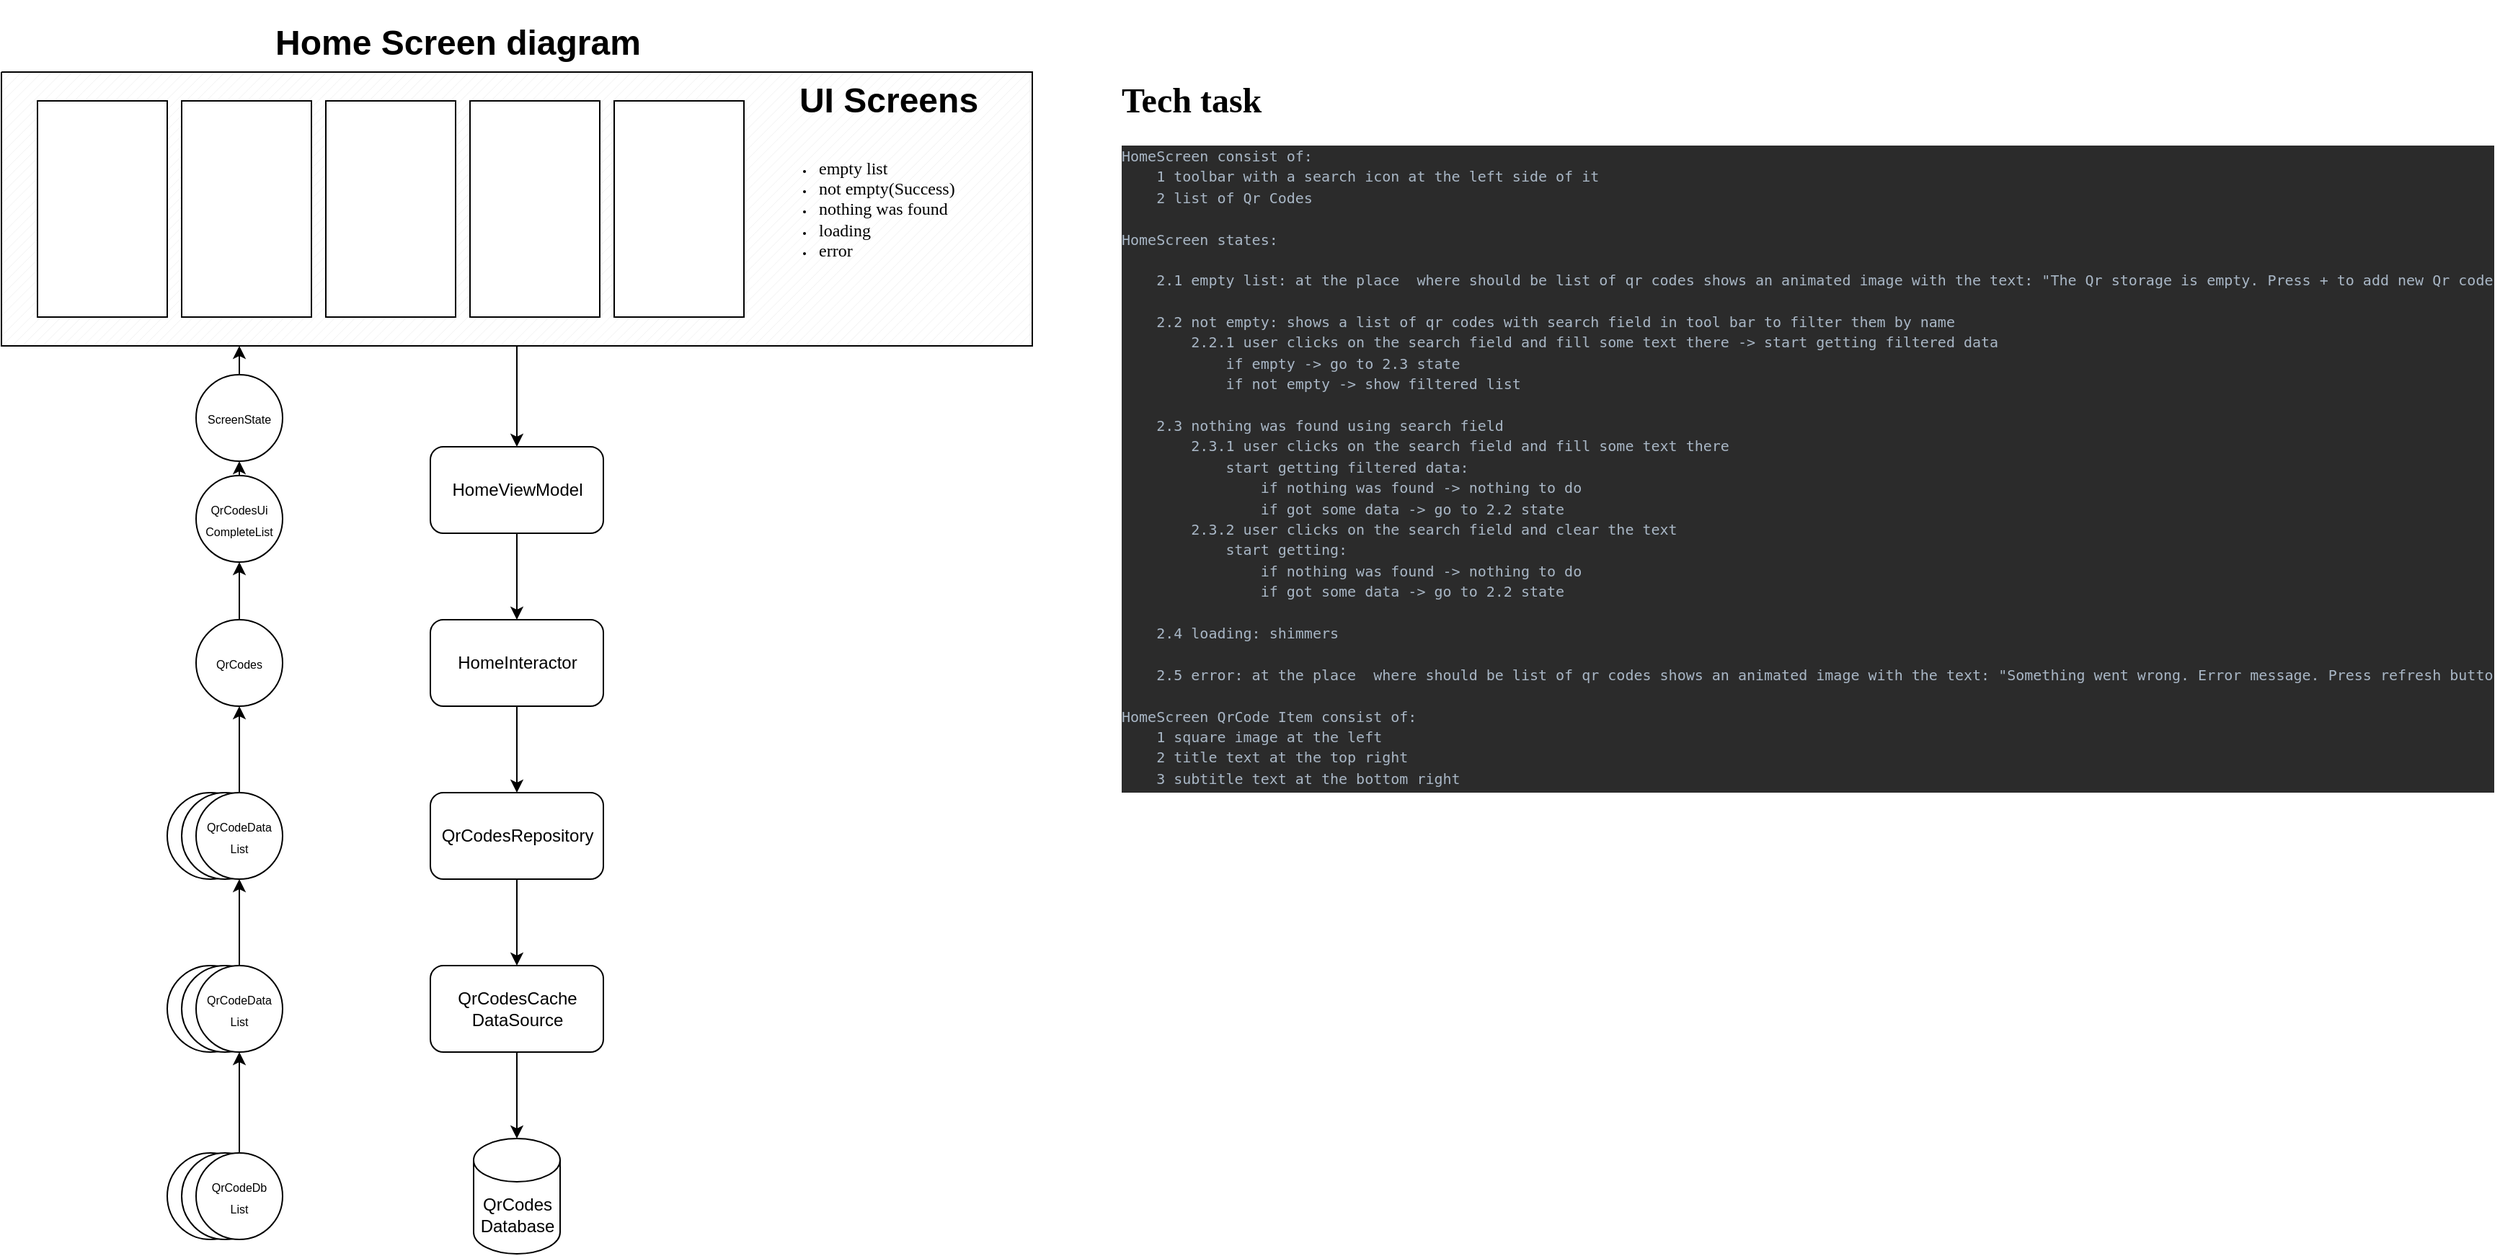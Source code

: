 <mxfile version="20.6.2" type="github">
  <diagram id="obmhXHlIUq2Ejv8DbsNu" name="Страница 1">
    <mxGraphModel dx="1654" dy="652" grid="1" gridSize="10" guides="1" tooltips="1" connect="1" arrows="1" fold="1" page="1" pageScale="1" pageWidth="827" pageHeight="1169" math="0" shadow="0">
      <root>
        <mxCell id="0" />
        <mxCell id="BpuW5c-_tjZghYyu5I71-27" value="zones" parent="0" />
        <mxCell id="1" parent="0" />
        <mxCell id="BpuW5c-_tjZghYyu5I71-46" value="" style="verticalLabelPosition=bottom;verticalAlign=top;html=1;shape=mxgraph.basic.patternFillRect;fillStyle=diag;step=5;fillStrokeWidth=0.2;fillStrokeColor=#dddddd;fontSize=8;" vertex="1" parent="1">
          <mxGeometry x="55" y="50" width="715" height="190" as="geometry" />
        </mxCell>
        <mxCell id="BpuW5c-_tjZghYyu5I71-32" value="" style="ellipse;whiteSpace=wrap;html=1;" vertex="1" parent="1">
          <mxGeometry x="170" y="670" width="60" height="60" as="geometry" />
        </mxCell>
        <mxCell id="BpuW5c-_tjZghYyu5I71-33" value="" style="ellipse;whiteSpace=wrap;html=1;" vertex="1" parent="1">
          <mxGeometry x="180" y="670" width="60" height="60" as="geometry" />
        </mxCell>
        <mxCell id="BpuW5c-_tjZghYyu5I71-31" value="" style="ellipse;whiteSpace=wrap;html=1;" vertex="1" parent="1">
          <mxGeometry x="170" y="550" width="60" height="60" as="geometry" />
        </mxCell>
        <mxCell id="BpuW5c-_tjZghYyu5I71-30" value="" style="ellipse;whiteSpace=wrap;html=1;" vertex="1" parent="1">
          <mxGeometry x="180" y="550" width="60" height="60" as="geometry" />
        </mxCell>
        <mxCell id="BpuW5c-_tjZghYyu5I71-6" value="" style="edgeStyle=orthogonalEdgeStyle;rounded=0;orthogonalLoop=1;jettySize=auto;html=1;" edge="1" parent="1" source="BpuW5c-_tjZghYyu5I71-2" target="BpuW5c-_tjZghYyu5I71-5">
          <mxGeometry relative="1" as="geometry" />
        </mxCell>
        <mxCell id="BpuW5c-_tjZghYyu5I71-2" value="HomeInteractor" style="rounded=1;whiteSpace=wrap;html=1;" vertex="1" parent="1">
          <mxGeometry x="352.5" y="430" width="120" height="60" as="geometry" />
        </mxCell>
        <mxCell id="BpuW5c-_tjZghYyu5I71-4" value="" style="edgeStyle=orthogonalEdgeStyle;rounded=0;orthogonalLoop=1;jettySize=auto;html=1;" edge="1" parent="1" source="BpuW5c-_tjZghYyu5I71-3" target="BpuW5c-_tjZghYyu5I71-2">
          <mxGeometry relative="1" as="geometry" />
        </mxCell>
        <mxCell id="BpuW5c-_tjZghYyu5I71-3" value="HomeViewModel" style="rounded=1;whiteSpace=wrap;html=1;" vertex="1" parent="1">
          <mxGeometry x="352.5" y="310" width="120" height="60" as="geometry" />
        </mxCell>
        <mxCell id="BpuW5c-_tjZghYyu5I71-9" value="" style="edgeStyle=orthogonalEdgeStyle;rounded=0;orthogonalLoop=1;jettySize=auto;html=1;" edge="1" parent="1" source="BpuW5c-_tjZghYyu5I71-5" target="BpuW5c-_tjZghYyu5I71-8">
          <mxGeometry relative="1" as="geometry" />
        </mxCell>
        <mxCell id="BpuW5c-_tjZghYyu5I71-5" value="QrCodesRepository" style="whiteSpace=wrap;html=1;rounded=1;" vertex="1" parent="1">
          <mxGeometry x="352.5" y="550" width="120" height="60" as="geometry" />
        </mxCell>
        <mxCell id="BpuW5c-_tjZghYyu5I71-7" value="&lt;h1&gt;Home Screen diagram&lt;/h1&gt;&lt;div&gt;&lt;br&gt;&lt;/div&gt;" style="text;html=1;strokeColor=none;fillColor=none;spacing=5;spacingTop=-20;whiteSpace=wrap;overflow=hidden;rounded=0;" vertex="1" parent="1">
          <mxGeometry x="240" y="10" width="420" height="40" as="geometry" />
        </mxCell>
        <mxCell id="BpuW5c-_tjZghYyu5I71-13" value="" style="edgeStyle=orthogonalEdgeStyle;rounded=0;orthogonalLoop=1;jettySize=auto;html=1;" edge="1" parent="1" source="BpuW5c-_tjZghYyu5I71-8" target="BpuW5c-_tjZghYyu5I71-12">
          <mxGeometry relative="1" as="geometry" />
        </mxCell>
        <mxCell id="BpuW5c-_tjZghYyu5I71-8" value="QrCodesCache&lt;br&gt;DataSource" style="whiteSpace=wrap;html=1;rounded=1;" vertex="1" parent="1">
          <mxGeometry x="352.5" y="670" width="120" height="60" as="geometry" />
        </mxCell>
        <mxCell id="BpuW5c-_tjZghYyu5I71-12" value="QrCodes&lt;br&gt;Database" style="shape=cylinder3;whiteSpace=wrap;html=1;boundedLbl=1;backgroundOutline=1;size=15;" vertex="1" parent="1">
          <mxGeometry x="382.5" y="790" width="60" height="80" as="geometry" />
        </mxCell>
        <mxCell id="BpuW5c-_tjZghYyu5I71-14" value="&lt;font style=&quot;font-size: 8px;&quot;&gt;QrCodesUi&lt;br&gt;CompleteList&lt;/font&gt;" style="ellipse;whiteSpace=wrap;html=1;" vertex="1" parent="1">
          <mxGeometry x="190" y="330" width="60" height="60" as="geometry" />
        </mxCell>
        <mxCell id="BpuW5c-_tjZghYyu5I71-55" style="edgeStyle=orthogonalEdgeStyle;rounded=0;orthogonalLoop=1;jettySize=auto;html=1;fontSize=8;" edge="1" parent="1" source="BpuW5c-_tjZghYyu5I71-15">
          <mxGeometry relative="1" as="geometry">
            <mxPoint x="220" y="240" as="targetPoint" />
          </mxGeometry>
        </mxCell>
        <mxCell id="BpuW5c-_tjZghYyu5I71-15" value="&lt;span style=&quot;font-size: 8px;&quot;&gt;ScreenState&lt;/span&gt;" style="ellipse;whiteSpace=wrap;html=1;" vertex="1" parent="1">
          <mxGeometry x="190" y="260" width="60" height="60" as="geometry" />
        </mxCell>
        <mxCell id="BpuW5c-_tjZghYyu5I71-25" value="" style="edgeStyle=orthogonalEdgeStyle;rounded=0;orthogonalLoop=1;jettySize=auto;html=1;fontSize=8;entryX=0.5;entryY=1;entryDx=0;entryDy=0;" edge="1" parent="1" source="BpuW5c-_tjZghYyu5I71-16" target="BpuW5c-_tjZghYyu5I71-14">
          <mxGeometry relative="1" as="geometry">
            <mxPoint x="220" y="400" as="targetPoint" />
          </mxGeometry>
        </mxCell>
        <mxCell id="BpuW5c-_tjZghYyu5I71-16" value="&lt;span style=&quot;font-size: 8px;&quot;&gt;QrCodes&lt;/span&gt;" style="ellipse;whiteSpace=wrap;html=1;" vertex="1" parent="1">
          <mxGeometry x="190" y="430" width="60" height="60" as="geometry" />
        </mxCell>
        <mxCell id="BpuW5c-_tjZghYyu5I71-20" value="" style="edgeStyle=orthogonalEdgeStyle;rounded=0;orthogonalLoop=1;jettySize=auto;html=1;fontSize=8;exitX=0.5;exitY=1;exitDx=0;exitDy=0;exitPerimeter=0;" edge="1" parent="1" source="BpuW5c-_tjZghYyu5I71-46" target="BpuW5c-_tjZghYyu5I71-3">
          <mxGeometry relative="1" as="geometry">
            <mxPoint x="370" y="250" as="sourcePoint" />
          </mxGeometry>
        </mxCell>
        <mxCell id="BpuW5c-_tjZghYyu5I71-23" value="" style="edgeStyle=orthogonalEdgeStyle;rounded=0;orthogonalLoop=1;jettySize=auto;html=1;fontSize=8;" edge="1" parent="1" source="BpuW5c-_tjZghYyu5I71-21" target="BpuW5c-_tjZghYyu5I71-22">
          <mxGeometry relative="1" as="geometry" />
        </mxCell>
        <mxCell id="BpuW5c-_tjZghYyu5I71-21" value="&lt;font style=&quot;font-size: 8px;&quot;&gt;QrCodeData&lt;br&gt;List&lt;/font&gt;" style="ellipse;whiteSpace=wrap;html=1;" vertex="1" parent="1">
          <mxGeometry x="190" y="670" width="60" height="60" as="geometry" />
        </mxCell>
        <mxCell id="BpuW5c-_tjZghYyu5I71-24" value="" style="edgeStyle=orthogonalEdgeStyle;rounded=0;orthogonalLoop=1;jettySize=auto;html=1;fontSize=8;" edge="1" parent="1" source="BpuW5c-_tjZghYyu5I71-22" target="BpuW5c-_tjZghYyu5I71-16">
          <mxGeometry relative="1" as="geometry" />
        </mxCell>
        <mxCell id="BpuW5c-_tjZghYyu5I71-22" value="&lt;font style=&quot;font-size: 8px;&quot;&gt;QrCodeData&lt;br&gt;List&lt;/font&gt;" style="ellipse;whiteSpace=wrap;html=1;" vertex="1" parent="1">
          <mxGeometry x="190" y="550" width="60" height="60" as="geometry" />
        </mxCell>
        <mxCell id="BpuW5c-_tjZghYyu5I71-26" value="" style="endArrow=classic;html=1;rounded=0;fontSize=8;exitX=0.5;exitY=0;exitDx=0;exitDy=0;entryX=0.5;entryY=1;entryDx=0;entryDy=0;" edge="1" parent="1" source="BpuW5c-_tjZghYyu5I71-14" target="BpuW5c-_tjZghYyu5I71-15">
          <mxGeometry width="50" height="50" relative="1" as="geometry">
            <mxPoint x="240" y="340" as="sourcePoint" />
            <mxPoint x="290" y="290" as="targetPoint" />
          </mxGeometry>
        </mxCell>
        <mxCell id="BpuW5c-_tjZghYyu5I71-29" value="" style="rounded=0;whiteSpace=wrap;html=1;fontSize=8;" vertex="1" parent="1">
          <mxGeometry x="280" y="70" width="90" height="150" as="geometry" />
        </mxCell>
        <mxCell id="BpuW5c-_tjZghYyu5I71-35" value="" style="ellipse;whiteSpace=wrap;html=1;" vertex="1" parent="1">
          <mxGeometry x="170" y="800" width="60" height="60" as="geometry" />
        </mxCell>
        <mxCell id="BpuW5c-_tjZghYyu5I71-36" value="" style="ellipse;whiteSpace=wrap;html=1;" vertex="1" parent="1">
          <mxGeometry x="180" y="800" width="60" height="60" as="geometry" />
        </mxCell>
        <mxCell id="BpuW5c-_tjZghYyu5I71-38" value="" style="edgeStyle=orthogonalEdgeStyle;rounded=0;orthogonalLoop=1;jettySize=auto;html=1;fontSize=8;" edge="1" parent="1" source="BpuW5c-_tjZghYyu5I71-37" target="BpuW5c-_tjZghYyu5I71-21">
          <mxGeometry relative="1" as="geometry" />
        </mxCell>
        <mxCell id="BpuW5c-_tjZghYyu5I71-37" value="&lt;font style=&quot;font-size: 8px;&quot;&gt;QrCodeDb&lt;br&gt;List&lt;/font&gt;" style="ellipse;whiteSpace=wrap;html=1;" vertex="1" parent="1">
          <mxGeometry x="190" y="800" width="60" height="60" as="geometry" />
        </mxCell>
        <mxCell id="BpuW5c-_tjZghYyu5I71-39" value="" style="rounded=0;whiteSpace=wrap;html=1;fontSize=8;" vertex="1" parent="1">
          <mxGeometry x="380" y="70" width="90" height="150" as="geometry" />
        </mxCell>
        <mxCell id="BpuW5c-_tjZghYyu5I71-40" value="" style="rounded=0;whiteSpace=wrap;html=1;fontSize=8;" vertex="1" parent="1">
          <mxGeometry x="480" y="70" width="90" height="150" as="geometry" />
        </mxCell>
        <mxCell id="BpuW5c-_tjZghYyu5I71-41" value="" style="rounded=0;whiteSpace=wrap;html=1;fontSize=8;" vertex="1" parent="1">
          <mxGeometry x="180" y="70" width="90" height="150" as="geometry" />
        </mxCell>
        <mxCell id="BpuW5c-_tjZghYyu5I71-42" value="" style="rounded=0;whiteSpace=wrap;html=1;fontSize=8;" vertex="1" parent="1">
          <mxGeometry x="80" y="70" width="90" height="150" as="geometry" />
        </mxCell>
        <mxCell id="BpuW5c-_tjZghYyu5I71-51" value="UI Screens" style="text;strokeColor=none;fillColor=none;html=1;fontSize=24;fontStyle=1;verticalAlign=middle;align=center;" vertex="1" parent="1">
          <mxGeometry x="580" y="60" width="180" height="20" as="geometry" />
        </mxCell>
        <mxCell id="BpuW5c-_tjZghYyu5I71-52" value="&lt;ul&gt;&lt;li&gt;&lt;font face=&quot;Tahoma&quot;&gt;&lt;span style=&quot;font-size: 12px;&quot;&gt;empty list&lt;/span&gt;&lt;/font&gt;&lt;/li&gt;&lt;li&gt;&lt;font face=&quot;Tahoma&quot;&gt;&lt;span style=&quot;font-size: 12px;&quot;&gt;not empty(Success)&lt;/span&gt;&lt;/font&gt;&lt;/li&gt;&lt;li&gt;&lt;font face=&quot;Tahoma&quot;&gt;&lt;span style=&quot;font-size: 12px;&quot;&gt;nothing was found&lt;/span&gt;&lt;/font&gt;&lt;/li&gt;&lt;li&gt;&lt;font face=&quot;Tahoma&quot;&gt;&lt;span style=&quot;font-size: 12px;&quot;&gt;loading&lt;/span&gt;&lt;/font&gt;&lt;/li&gt;&lt;li&gt;&lt;font face=&quot;Tahoma&quot;&gt;&lt;span style=&quot;font-size: 12px;&quot;&gt;error&lt;/span&gt;&lt;/font&gt;&lt;/li&gt;&lt;/ul&gt;" style="text;strokeColor=none;fillColor=none;html=1;whiteSpace=wrap;verticalAlign=middle;overflow=hidden;fontSize=8;" vertex="1" parent="1">
          <mxGeometry x="580" y="80" width="190" height="130" as="geometry" />
        </mxCell>
        <mxCell id="BpuW5c-_tjZghYyu5I71-56" value="&lt;h1&gt;Tech task&lt;/h1&gt;&lt;pre style=&quot;background-color:#2b2b2b;color:#a9b7c6;font-family:&#39;JetBrains Mono&#39;,monospace;font-size:9,8pt;&quot;&gt;&lt;font style=&quot;font-size: 10px;&quot;&gt;HomeScreen consist of:&lt;br&gt;    1 toolbar with a search icon at the left side of it&lt;br&gt;    2 list of Qr Codes&lt;br&gt;&lt;br&gt;HomeScreen states:&lt;br&gt;&lt;br&gt;    2.1 empty list: at the place  where should be list of qr codes shows an animated image with the text: &quot;The Qr storage is empty. Press + to add new Qr code.&quot;&lt;br&gt;&lt;br&gt;    2.2 not empty: shows a list of qr codes with search field in tool bar to filter them by name&lt;br&gt;        2.2.1 user clicks on the search field and fill some text there -&amp;gt; start getting filtered data&lt;br&gt;            if empty -&amp;gt; go to 2.3 state&lt;br&gt;            if not empty -&amp;gt; show filtered list&lt;br&gt;&lt;br&gt;    2.3 nothing was found using search field&lt;br&gt;        2.3.1 user clicks on the search field and fill some text there&lt;br&gt;            start getting filtered data:&lt;br&gt;                if nothing was found -&amp;gt; nothing to do&lt;br&gt;                if got some data -&amp;gt; go to 2.2 state&lt;br&gt;        2.3.2 user clicks on the search field and clear the text&lt;br&gt;            start getting:&lt;br&gt;                if nothing was found -&amp;gt; nothing to do&lt;br&gt;                if got some data -&amp;gt; go to 2.2 state&lt;br&gt;&lt;br&gt;    2.4 loading: shimmers&lt;br&gt;&lt;br&gt;    2.5 error: at the place  where should be list of qr codes shows an animated image with the text: &quot;Something went wrong. Error message. Press refresh button to try again&quot;&lt;br&gt;&lt;br&gt;HomeScreen QrCode Item consist of:&lt;br&gt;    1 square image at the left&lt;br&gt;    2 title text at the top right&lt;br&gt;    3 subtitle text at the bottom right&lt;br&gt;&lt;br&gt;    user clicks on Qr Code(root) -&amp;gt; description screen opens&lt;br&gt;    user clicks on image -&amp;gt; imageDialog opens with increasing screen brightness to max level&lt;br&gt;    user long click on Qr Code(root) -&amp;gt; popup menu shows&lt;br&gt;        if click on share item -&amp;gt; system intent to share&lt;br&gt;        if click on browse item -&amp;gt; system intent to browse&lt;br&gt;        if click on delete item -&amp;gt; item is removed from the list&lt;br&gt;        if click on edit item -&amp;gt; open EditScreen&lt;br&gt;        if click on the other place -&amp;gt; close popupmenu&lt;/font&gt;&lt;/pre&gt;" style="text;html=1;strokeColor=none;fillColor=none;spacing=5;spacingTop=-20;whiteSpace=wrap;overflow=hidden;rounded=0;fontFamily=Tahoma;fontSize=12;" vertex="1" parent="1">
          <mxGeometry x="827" y="50" width="960" height="500" as="geometry" />
        </mxCell>
      </root>
    </mxGraphModel>
  </diagram>
</mxfile>
